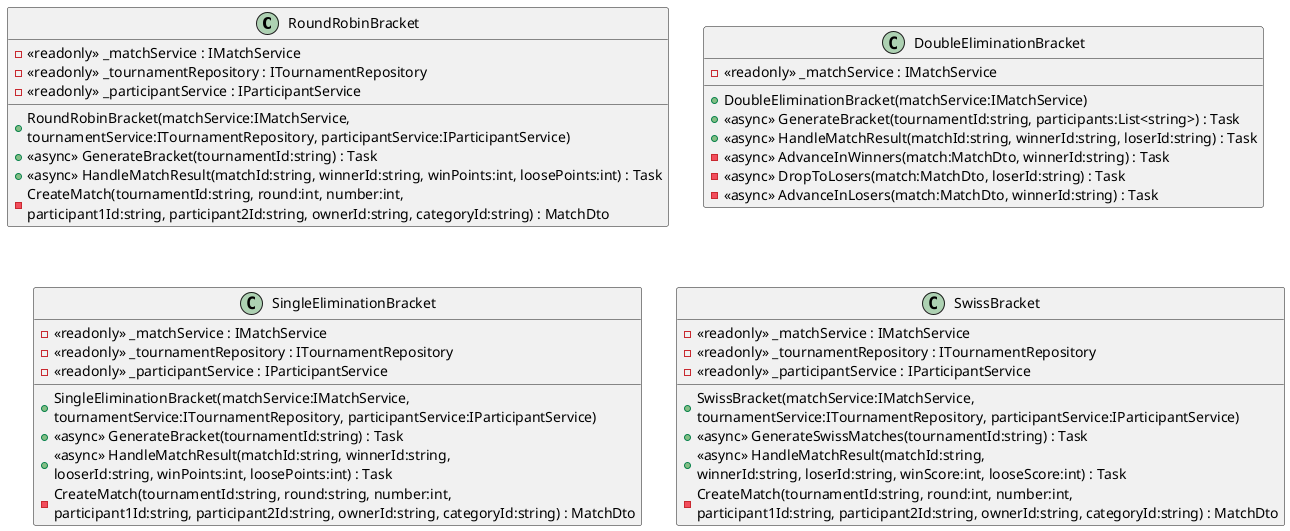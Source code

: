@startuml
class RoundRobinBracket {
    - <<readonly>> _matchService : IMatchService
    - <<readonly>> _tournamentRepository : ITournamentRepository
    - <<readonly>> _participantService : IParticipantService
    + RoundRobinBracket(matchService:IMatchService, \ntournamentService:ITournamentRepository, participantService:IParticipantService)
    + <<async>> GenerateBracket(tournamentId:string) : Task
    + <<async>> HandleMatchResult(matchId:string, winnerId:string, winPoints:int, loosePoints:int) : Task
    - CreateMatch(tournamentId:string, round:int, number:int, \nparticipant1Id:string, participant2Id:string, ownerId:string, categoryId:string) : MatchDto
}
class DoubleEliminationBracket {
    - <<readonly>> _matchService : IMatchService
    + DoubleEliminationBracket(matchService:IMatchService)
    + <<async>> GenerateBracket(tournamentId:string, participants:List<string>) : Task
    + <<async>> HandleMatchResult(matchId:string, winnerId:string, loserId:string) : Task
    - <<async>> AdvanceInWinners(match:MatchDto, winnerId:string) : Task
    - <<async>> DropToLosers(match:MatchDto, loserId:string) : Task
    - <<async>> AdvanceInLosers(match:MatchDto, winnerId:string) : Task
}
class SingleEliminationBracket {
    - <<readonly>> _matchService : IMatchService
    - <<readonly>> _tournamentRepository : ITournamentRepository
    - <<readonly>> _participantService : IParticipantService
    + SingleEliminationBracket(matchService:IMatchService, \ntournamentService:ITournamentRepository, participantService:IParticipantService)
    + <<async>> GenerateBracket(tournamentId:string) : Task
    + <<async>> HandleMatchResult(matchId:string, winnerId:string, \nlooserId:string, winPoints:int, loosePoints:int) : Task
    - CreateMatch(tournamentId:string, round:string, number:int, \nparticipant1Id:string, participant2Id:string, ownerId:string, categoryId:string) : MatchDto
}
class SwissBracket {
    - <<readonly>> _matchService : IMatchService
    - <<readonly>> _tournamentRepository : ITournamentRepository
    - <<readonly>> _participantService : IParticipantService
    + SwissBracket(matchService:IMatchService, \ntournamentService:ITournamentRepository, participantService:IParticipantService)
    + <<async>> GenerateSwissMatches(tournamentId:string) : Task
    + <<async>> HandleMatchResult(matchId:string, \nwinnerId:string, loserId:string, winScore:int, looseScore:int) : Task
    - CreateMatch(tournamentId:string, round:int, number:int, \nparticipant1Id:string, participant2Id:string, ownerId:string, categoryId:string) : MatchDto
}
@enduml
